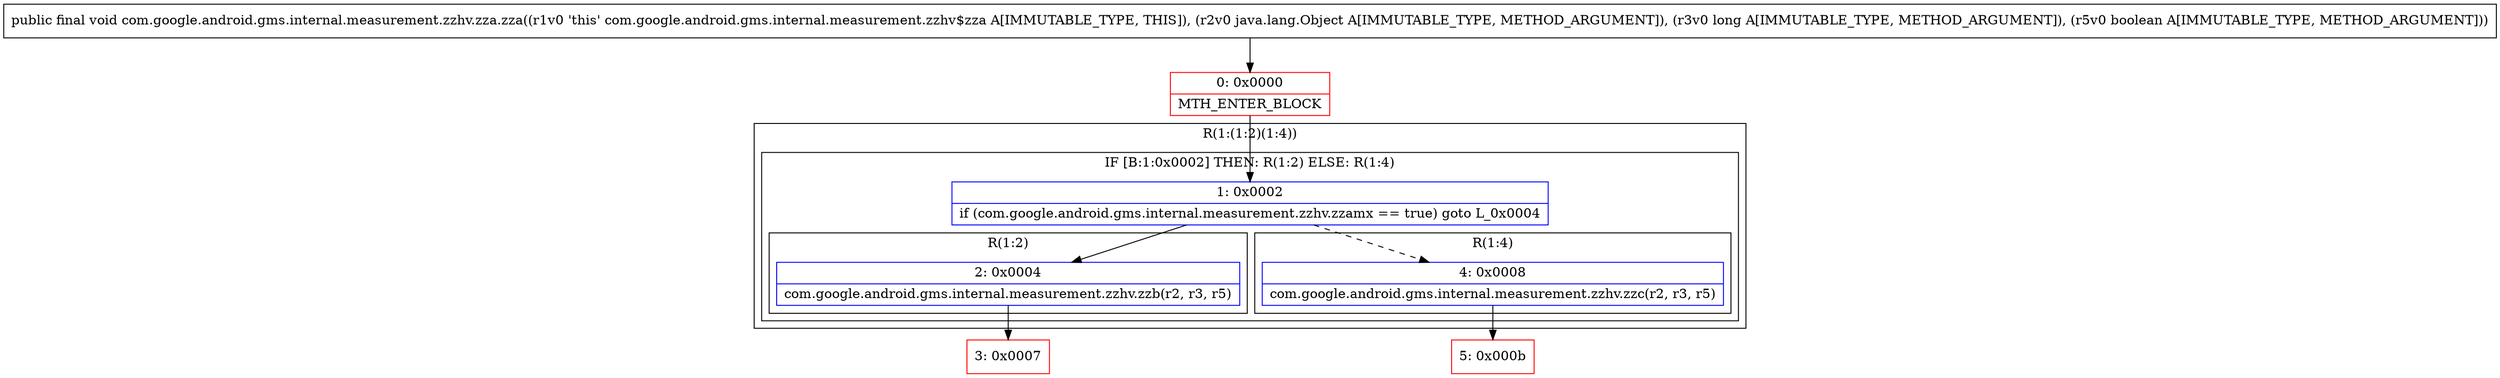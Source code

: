 digraph "CFG forcom.google.android.gms.internal.measurement.zzhv.zza.zza(Ljava\/lang\/Object;JZ)V" {
subgraph cluster_Region_1154657787 {
label = "R(1:(1:2)(1:4))";
node [shape=record,color=blue];
subgraph cluster_IfRegion_457186047 {
label = "IF [B:1:0x0002] THEN: R(1:2) ELSE: R(1:4)";
node [shape=record,color=blue];
Node_1 [shape=record,label="{1\:\ 0x0002|if (com.google.android.gms.internal.measurement.zzhv.zzamx == true) goto L_0x0004\l}"];
subgraph cluster_Region_778681277 {
label = "R(1:2)";
node [shape=record,color=blue];
Node_2 [shape=record,label="{2\:\ 0x0004|com.google.android.gms.internal.measurement.zzhv.zzb(r2, r3, r5)\l}"];
}
subgraph cluster_Region_2069657584 {
label = "R(1:4)";
node [shape=record,color=blue];
Node_4 [shape=record,label="{4\:\ 0x0008|com.google.android.gms.internal.measurement.zzhv.zzc(r2, r3, r5)\l}"];
}
}
}
Node_0 [shape=record,color=red,label="{0\:\ 0x0000|MTH_ENTER_BLOCK\l}"];
Node_3 [shape=record,color=red,label="{3\:\ 0x0007}"];
Node_5 [shape=record,color=red,label="{5\:\ 0x000b}"];
MethodNode[shape=record,label="{public final void com.google.android.gms.internal.measurement.zzhv.zza.zza((r1v0 'this' com.google.android.gms.internal.measurement.zzhv$zza A[IMMUTABLE_TYPE, THIS]), (r2v0 java.lang.Object A[IMMUTABLE_TYPE, METHOD_ARGUMENT]), (r3v0 long A[IMMUTABLE_TYPE, METHOD_ARGUMENT]), (r5v0 boolean A[IMMUTABLE_TYPE, METHOD_ARGUMENT])) }"];
MethodNode -> Node_0;
Node_1 -> Node_2;
Node_1 -> Node_4[style=dashed];
Node_2 -> Node_3;
Node_4 -> Node_5;
Node_0 -> Node_1;
}

